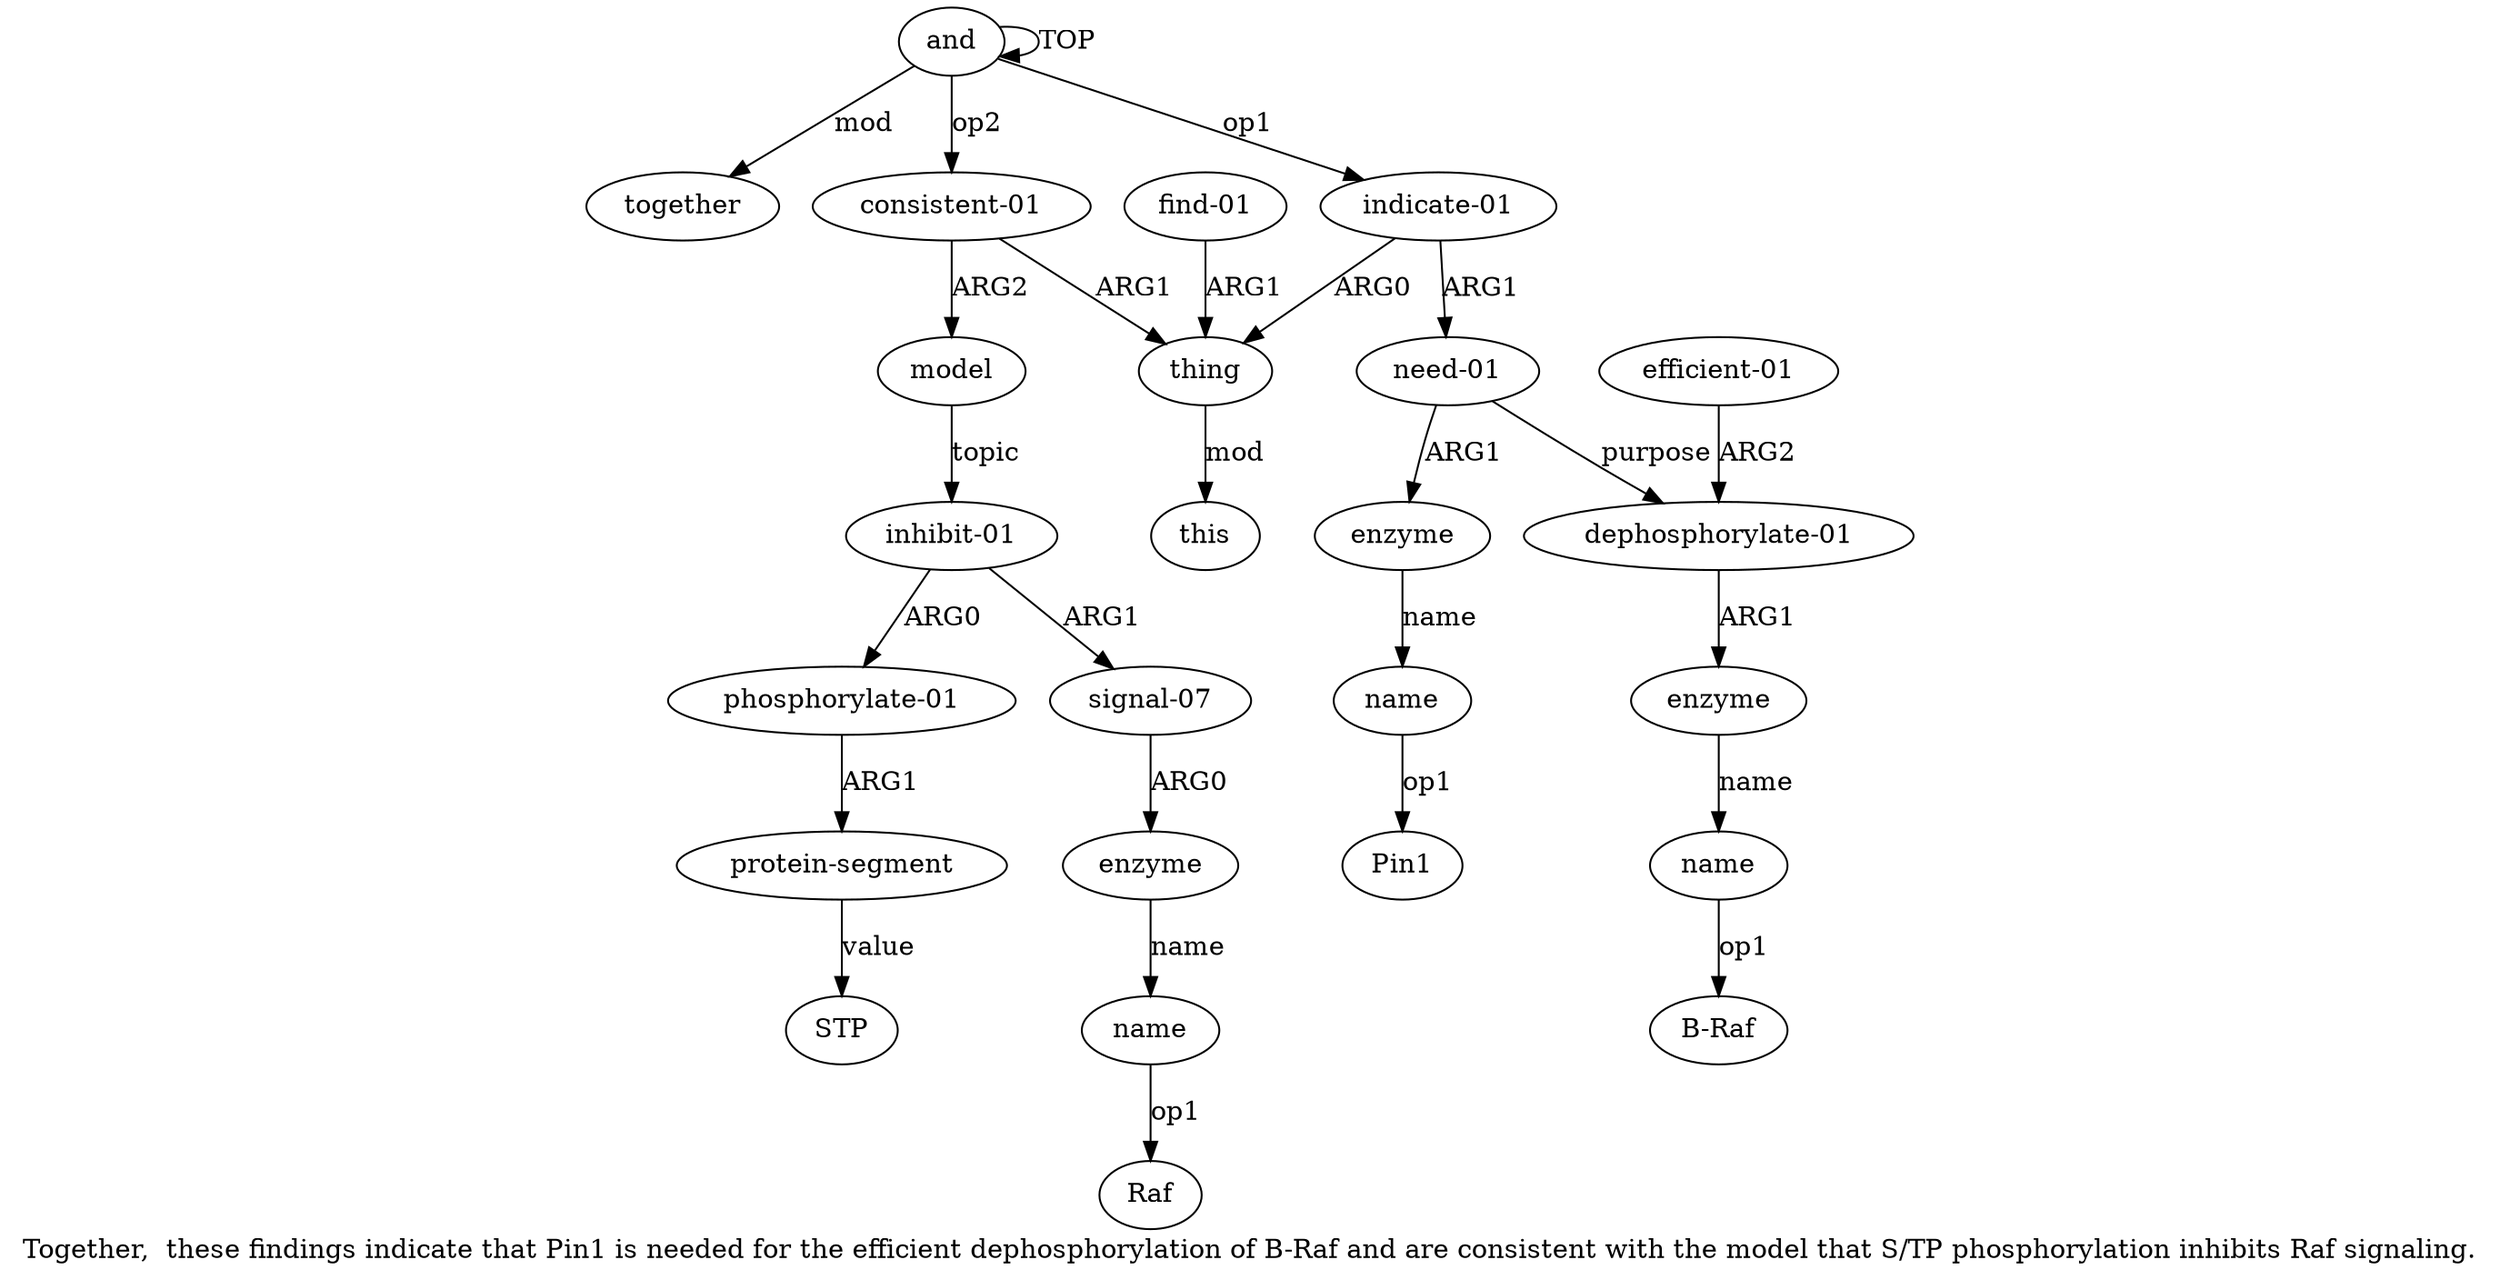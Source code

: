 digraph  {
	graph [label="Together,  these findings indicate that Pin1 is needed for the efficient dephosphorylation of B-Raf and are consistent with the \
model that S/TP phosphorylation inhibits Raf signaling."];
	node [label="\N"];
	a20	 [color=black,
		gold_ind=20,
		gold_label=together,
		label=together,
		test_ind=20,
		test_label=together];
	"a10 B-Raf"	 [color=black,
		gold_ind=-1,
		gold_label="B-Raf",
		label="B-Raf",
		test_ind=-1,
		test_label="B-Raf"];
	"a7 Pin1"	 [color=black,
		gold_ind=-1,
		gold_label=Pin1,
		label=Pin1,
		test_ind=-1,
		test_label=Pin1];
	a15	 [color=black,
		gold_ind=15,
		gold_label="phosphorylate-01",
		label="phosphorylate-01",
		test_ind=15,
		test_label="phosphorylate-01"];
	a16	 [color=black,
		gold_ind=16,
		gold_label="protein-segment",
		label="protein-segment",
		test_ind=16,
		test_label="protein-segment"];
	a15 -> a16 [key=0,
	color=black,
	gold_label=ARG1,
	label=ARG1,
	test_label=ARG1];
a14 [color=black,
	gold_ind=14,
	gold_label="inhibit-01",
	label="inhibit-01",
	test_ind=14,
	test_label="inhibit-01"];
a14 -> a15 [key=0,
color=black,
gold_label=ARG0,
label=ARG0,
test_label=ARG0];
a17 [color=black,
gold_ind=17,
gold_label="signal-07",
label="signal-07",
test_ind=17,
test_label="signal-07"];
a14 -> a17 [key=0,
color=black,
gold_label=ARG1,
label=ARG1,
test_label=ARG1];
a18 [color=black,
gold_ind=18,
gold_label=enzyme,
label=enzyme,
test_ind=18,
test_label=enzyme];
a17 -> a18 [key=0,
color=black,
gold_label=ARG0,
label=ARG0,
test_label=ARG0];
"a16 STP" [color=black,
gold_ind=-1,
gold_label=STP,
label=STP,
test_ind=-1,
test_label=STP];
a16 -> "a16 STP" [key=0,
color=black,
gold_label=value,
label=value,
test_label=value];
a11 [color=black,
gold_ind=11,
gold_label="efficient-01",
label="efficient-01",
test_ind=11,
test_label="efficient-01"];
a8 [color=black,
gold_ind=8,
gold_label="dephosphorylate-01",
label="dephosphorylate-01",
test_ind=8,
test_label="dephosphorylate-01"];
a11 -> a8 [key=0,
color=black,
gold_label=ARG2,
label=ARG2,
test_label=ARG2];
a10 [color=black,
gold_ind=10,
gold_label=name,
label=name,
test_ind=10,
test_label=name];
a10 -> "a10 B-Raf" [key=0,
color=black,
gold_label=op1,
label=op1,
test_label=op1];
a13 [color=black,
gold_ind=13,
gold_label=model,
label=model,
test_ind=13,
test_label=model];
a13 -> a14 [key=0,
color=black,
gold_label=topic,
label=topic,
test_label=topic];
a12 [color=black,
gold_ind=12,
gold_label="consistent-01",
label="consistent-01",
test_ind=12,
test_label="consistent-01"];
a12 -> a13 [key=0,
color=black,
gold_label=ARG2,
label=ARG2,
test_label=ARG2];
a2 [color=black,
gold_ind=2,
gold_label=thing,
label=thing,
test_ind=2,
test_label=thing];
a12 -> a2 [key=0,
color=black,
gold_label=ARG1,
label=ARG1,
test_label=ARG1];
a19 [color=black,
gold_ind=19,
gold_label=name,
label=name,
test_ind=19,
test_label=name];
"a19 Raf" [color=black,
gold_ind=-1,
gold_label=Raf,
label=Raf,
test_ind=-1,
test_label=Raf];
a19 -> "a19 Raf" [key=0,
color=black,
gold_label=op1,
label=op1,
test_label=op1];
a18 -> a19 [key=0,
color=black,
gold_label=name,
label=name,
test_label=name];
a1 [color=black,
gold_ind=1,
gold_label="indicate-01",
label="indicate-01",
test_ind=1,
test_label="indicate-01"];
a1 -> a2 [key=0,
color=black,
gold_label=ARG0,
label=ARG0,
test_label=ARG0];
a5 [color=black,
gold_ind=5,
gold_label="need-01",
label="need-01",
test_ind=5,
test_label="need-01"];
a1 -> a5 [key=0,
color=black,
gold_label=ARG1,
label=ARG1,
test_label=ARG1];
a0 [color=black,
gold_ind=0,
gold_label=and,
label=and,
test_ind=0,
test_label=and];
a0 -> a20 [key=0,
color=black,
gold_label=mod,
label=mod,
test_label=mod];
a0 -> a12 [key=0,
color=black,
gold_label=op2,
label=op2,
test_label=op2];
a0 -> a1 [key=0,
color=black,
gold_label=op1,
label=op1,
test_label=op1];
a0 -> a0 [key=0,
color=black,
gold_label=TOP,
label=TOP,
test_label=TOP];
a3 [color=black,
gold_ind=3,
gold_label="find-01",
label="find-01",
test_ind=3,
test_label="find-01"];
a3 -> a2 [key=0,
color=black,
gold_label=ARG1,
label=ARG1,
test_label=ARG1];
a4 [color=black,
gold_ind=4,
gold_label=this,
label=this,
test_ind=4,
test_label=this];
a2 -> a4 [key=0,
color=black,
gold_label=mod,
label=mod,
test_label=mod];
a6 [color=black,
gold_ind=6,
gold_label=enzyme,
label=enzyme,
test_ind=6,
test_label=enzyme];
a5 -> a6 [key=0,
color=black,
gold_label=ARG1,
label=ARG1,
test_label=ARG1];
a5 -> a8 [key=0,
color=black,
gold_label=purpose,
label=purpose,
test_label=purpose];
a7 [color=black,
gold_ind=7,
gold_label=name,
label=name,
test_ind=7,
test_label=name];
a7 -> "a7 Pin1" [key=0,
color=black,
gold_label=op1,
label=op1,
test_label=op1];
a6 -> a7 [key=0,
color=black,
gold_label=name,
label=name,
test_label=name];
a9 [color=black,
gold_ind=9,
gold_label=enzyme,
label=enzyme,
test_ind=9,
test_label=enzyme];
a9 -> a10 [key=0,
color=black,
gold_label=name,
label=name,
test_label=name];
a8 -> a9 [key=0,
color=black,
gold_label=ARG1,
label=ARG1,
test_label=ARG1];
}
